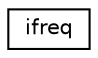 digraph G
{
  edge [fontname="Helvetica",fontsize="10",labelfontname="Helvetica",labelfontsize="10"];
  node [fontname="Helvetica",fontsize="10",shape=record];
  rankdir="LR";
  Node1 [label="ifreq",height=0.2,width=0.4,color="black", fillcolor="white", style="filled",URL="$structifreq.html"];
}
